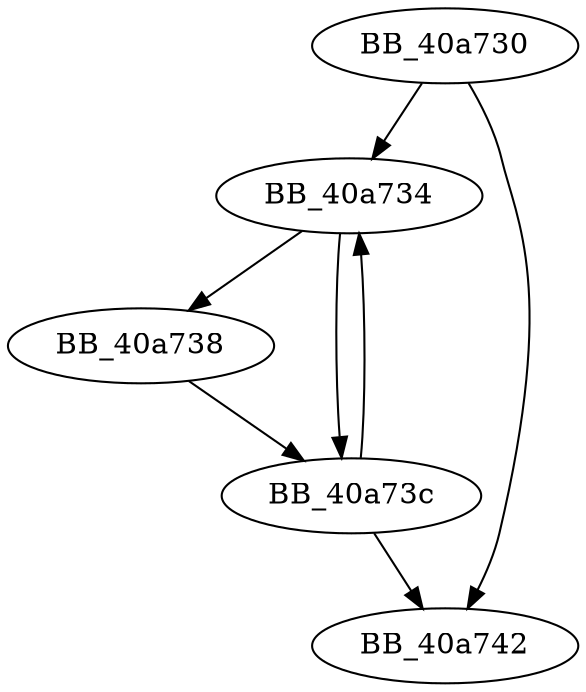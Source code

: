 DiGraph sub_40A730{
BB_40a730->BB_40a734
BB_40a730->BB_40a742
BB_40a734->BB_40a738
BB_40a734->BB_40a73c
BB_40a738->BB_40a73c
BB_40a73c->BB_40a734
BB_40a73c->BB_40a742
}
